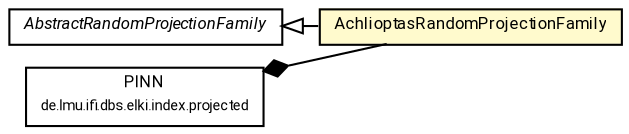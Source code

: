 #!/usr/local/bin/dot
#
# Class diagram 
# Generated by UMLGraph version R5_7_2-60-g0e99a6 (http://www.spinellis.gr/umlgraph/)
#

digraph G {
	graph [fontnames="svg"]
	edge [fontname="Roboto",fontsize=7,labelfontname="Roboto",labelfontsize=7,color="black"];
	node [fontname="Roboto",fontcolor="black",fontsize=8,shape=plaintext,margin=0,width=0,height=0];
	nodesep=0.15;
	ranksep=0.25;
	rankdir=LR;
	// de.lmu.ifi.dbs.elki.data.projection.random.AbstractRandomProjectionFamily
	c1429690 [label=<<table title="de.lmu.ifi.dbs.elki.data.projection.random.AbstractRandomProjectionFamily" border="0" cellborder="1" cellspacing="0" cellpadding="2" href="AbstractRandomProjectionFamily.html" target="_parent">
		<tr><td><table border="0" cellspacing="0" cellpadding="1">
		<tr><td align="center" balign="center"> <font face="Roboto"><i>AbstractRandomProjectionFamily</i></font> </td></tr>
		</table></td></tr>
		</table>>, URL="AbstractRandomProjectionFamily.html"];
	// de.lmu.ifi.dbs.elki.data.projection.random.AchlioptasRandomProjectionFamily
	c1429701 [label=<<table title="de.lmu.ifi.dbs.elki.data.projection.random.AchlioptasRandomProjectionFamily" border="0" cellborder="1" cellspacing="0" cellpadding="2" bgcolor="lemonChiffon" href="AchlioptasRandomProjectionFamily.html" target="_parent">
		<tr><td><table border="0" cellspacing="0" cellpadding="1">
		<tr><td align="center" balign="center"> <font face="Roboto">AchlioptasRandomProjectionFamily</font> </td></tr>
		</table></td></tr>
		</table>>, URL="AchlioptasRandomProjectionFamily.html"];
	// de.lmu.ifi.dbs.elki.index.projected.PINN<O extends de.lmu.ifi.dbs.elki.data.NumberVector>
	c1431117 [label=<<table title="de.lmu.ifi.dbs.elki.index.projected.PINN" border="0" cellborder="1" cellspacing="0" cellpadding="2" href="../../../index/projected/PINN.html" target="_parent">
		<tr><td><table border="0" cellspacing="0" cellpadding="1">
		<tr><td align="center" balign="center"> <font face="Roboto">PINN</font> </td></tr>
		<tr><td align="center" balign="center"> <font face="Roboto" point-size="7.0">de.lmu.ifi.dbs.elki.index.projected</font> </td></tr>
		</table></td></tr>
		</table>>, URL="../../../index/projected/PINN.html"];
	// de.lmu.ifi.dbs.elki.data.projection.random.AchlioptasRandomProjectionFamily extends de.lmu.ifi.dbs.elki.data.projection.random.AbstractRandomProjectionFamily
	c1429690 -> c1429701 [arrowtail=empty,dir=back,weight=10];
	// de.lmu.ifi.dbs.elki.index.projected.PINN<O extends de.lmu.ifi.dbs.elki.data.NumberVector> composed de.lmu.ifi.dbs.elki.data.projection.random.AchlioptasRandomProjectionFamily
	c1431117 -> c1429701 [arrowhead=none,arrowtail=diamond,dir=back,weight=6];
}

